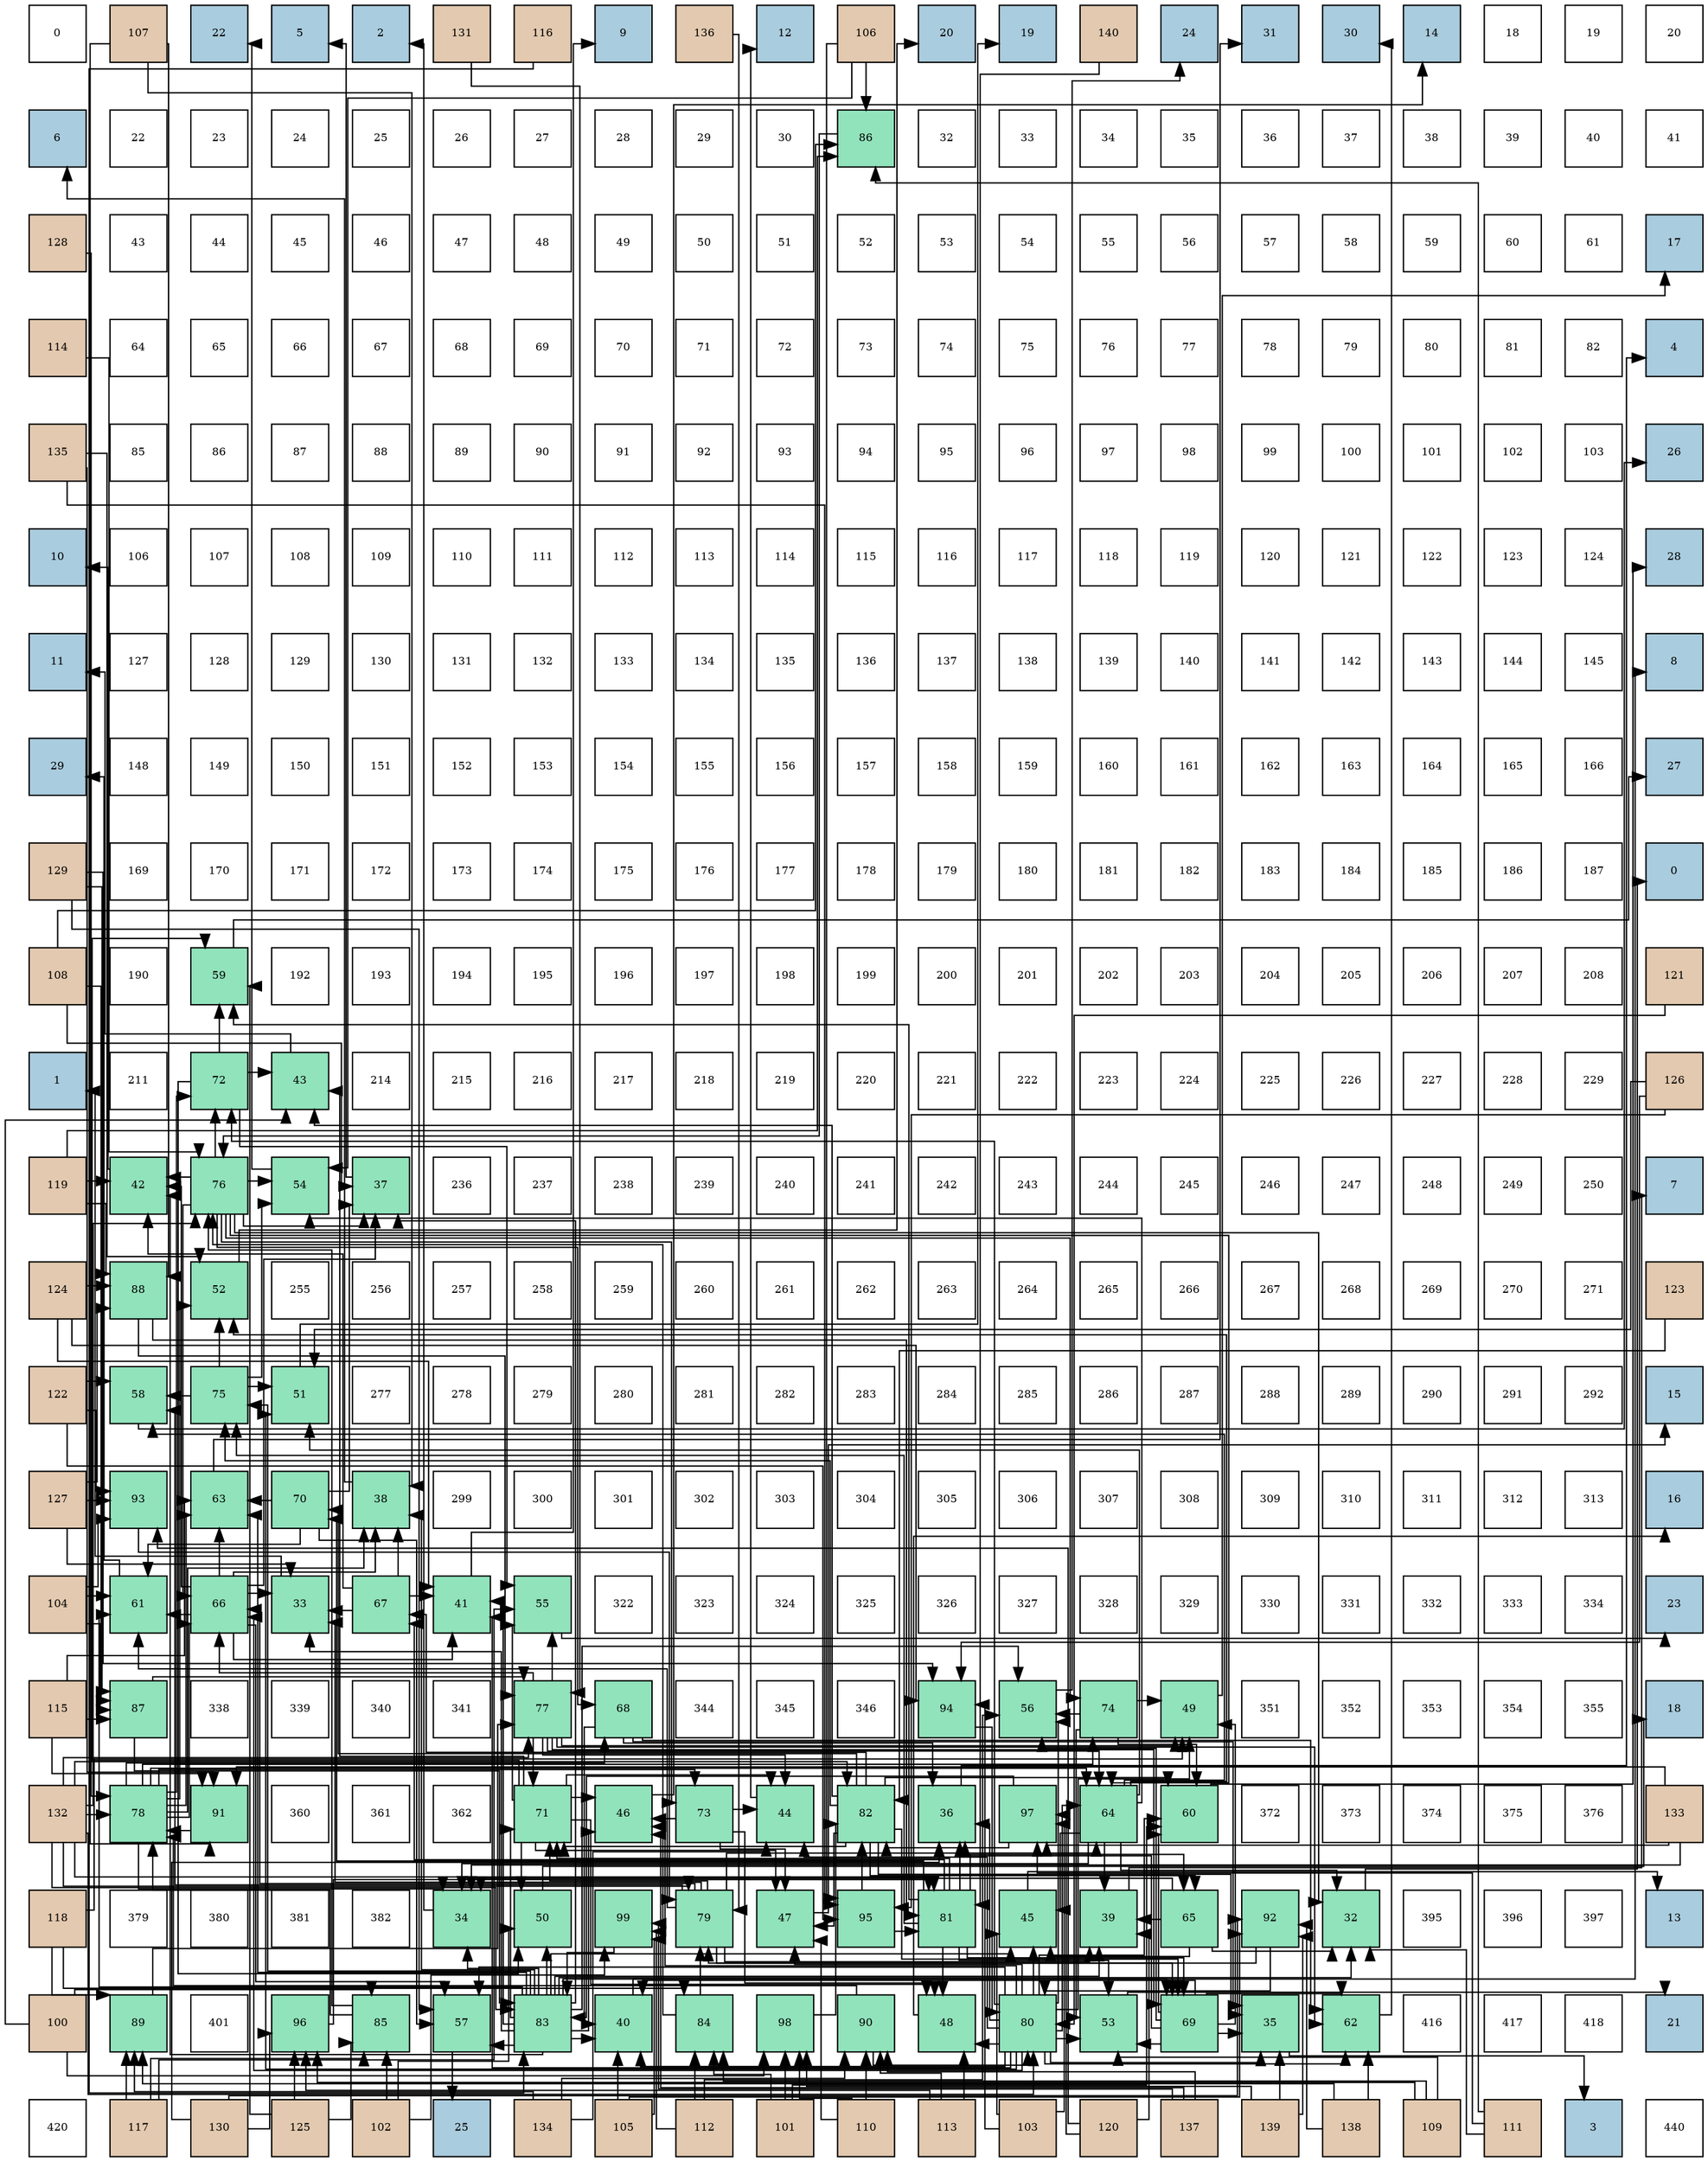 digraph layout{
 rankdir=TB;
 splines=ortho;
 node [style=filled shape=square fixedsize=true width=0.6];
0[label="0", fontsize=8, fillcolor="#ffffff"];
1[label="107", fontsize=8, fillcolor="#e3c9af"];
2[label="22", fontsize=8, fillcolor="#a9ccde"];
3[label="5", fontsize=8, fillcolor="#a9ccde"];
4[label="2", fontsize=8, fillcolor="#a9ccde"];
5[label="131", fontsize=8, fillcolor="#e3c9af"];
6[label="116", fontsize=8, fillcolor="#e3c9af"];
7[label="9", fontsize=8, fillcolor="#a9ccde"];
8[label="136", fontsize=8, fillcolor="#e3c9af"];
9[label="12", fontsize=8, fillcolor="#a9ccde"];
10[label="106", fontsize=8, fillcolor="#e3c9af"];
11[label="20", fontsize=8, fillcolor="#a9ccde"];
12[label="19", fontsize=8, fillcolor="#a9ccde"];
13[label="140", fontsize=8, fillcolor="#e3c9af"];
14[label="24", fontsize=8, fillcolor="#a9ccde"];
15[label="31", fontsize=8, fillcolor="#a9ccde"];
16[label="30", fontsize=8, fillcolor="#a9ccde"];
17[label="14", fontsize=8, fillcolor="#a9ccde"];
18[label="18", fontsize=8, fillcolor="#ffffff"];
19[label="19", fontsize=8, fillcolor="#ffffff"];
20[label="20", fontsize=8, fillcolor="#ffffff"];
21[label="6", fontsize=8, fillcolor="#a9ccde"];
22[label="22", fontsize=8, fillcolor="#ffffff"];
23[label="23", fontsize=8, fillcolor="#ffffff"];
24[label="24", fontsize=8, fillcolor="#ffffff"];
25[label="25", fontsize=8, fillcolor="#ffffff"];
26[label="26", fontsize=8, fillcolor="#ffffff"];
27[label="27", fontsize=8, fillcolor="#ffffff"];
28[label="28", fontsize=8, fillcolor="#ffffff"];
29[label="29", fontsize=8, fillcolor="#ffffff"];
30[label="30", fontsize=8, fillcolor="#ffffff"];
31[label="86", fontsize=8, fillcolor="#91e3bb"];
32[label="32", fontsize=8, fillcolor="#ffffff"];
33[label="33", fontsize=8, fillcolor="#ffffff"];
34[label="34", fontsize=8, fillcolor="#ffffff"];
35[label="35", fontsize=8, fillcolor="#ffffff"];
36[label="36", fontsize=8, fillcolor="#ffffff"];
37[label="37", fontsize=8, fillcolor="#ffffff"];
38[label="38", fontsize=8, fillcolor="#ffffff"];
39[label="39", fontsize=8, fillcolor="#ffffff"];
40[label="40", fontsize=8, fillcolor="#ffffff"];
41[label="41", fontsize=8, fillcolor="#ffffff"];
42[label="128", fontsize=8, fillcolor="#e3c9af"];
43[label="43", fontsize=8, fillcolor="#ffffff"];
44[label="44", fontsize=8, fillcolor="#ffffff"];
45[label="45", fontsize=8, fillcolor="#ffffff"];
46[label="46", fontsize=8, fillcolor="#ffffff"];
47[label="47", fontsize=8, fillcolor="#ffffff"];
48[label="48", fontsize=8, fillcolor="#ffffff"];
49[label="49", fontsize=8, fillcolor="#ffffff"];
50[label="50", fontsize=8, fillcolor="#ffffff"];
51[label="51", fontsize=8, fillcolor="#ffffff"];
52[label="52", fontsize=8, fillcolor="#ffffff"];
53[label="53", fontsize=8, fillcolor="#ffffff"];
54[label="54", fontsize=8, fillcolor="#ffffff"];
55[label="55", fontsize=8, fillcolor="#ffffff"];
56[label="56", fontsize=8, fillcolor="#ffffff"];
57[label="57", fontsize=8, fillcolor="#ffffff"];
58[label="58", fontsize=8, fillcolor="#ffffff"];
59[label="59", fontsize=8, fillcolor="#ffffff"];
60[label="60", fontsize=8, fillcolor="#ffffff"];
61[label="61", fontsize=8, fillcolor="#ffffff"];
62[label="17", fontsize=8, fillcolor="#a9ccde"];
63[label="114", fontsize=8, fillcolor="#e3c9af"];
64[label="64", fontsize=8, fillcolor="#ffffff"];
65[label="65", fontsize=8, fillcolor="#ffffff"];
66[label="66", fontsize=8, fillcolor="#ffffff"];
67[label="67", fontsize=8, fillcolor="#ffffff"];
68[label="68", fontsize=8, fillcolor="#ffffff"];
69[label="69", fontsize=8, fillcolor="#ffffff"];
70[label="70", fontsize=8, fillcolor="#ffffff"];
71[label="71", fontsize=8, fillcolor="#ffffff"];
72[label="72", fontsize=8, fillcolor="#ffffff"];
73[label="73", fontsize=8, fillcolor="#ffffff"];
74[label="74", fontsize=8, fillcolor="#ffffff"];
75[label="75", fontsize=8, fillcolor="#ffffff"];
76[label="76", fontsize=8, fillcolor="#ffffff"];
77[label="77", fontsize=8, fillcolor="#ffffff"];
78[label="78", fontsize=8, fillcolor="#ffffff"];
79[label="79", fontsize=8, fillcolor="#ffffff"];
80[label="80", fontsize=8, fillcolor="#ffffff"];
81[label="81", fontsize=8, fillcolor="#ffffff"];
82[label="82", fontsize=8, fillcolor="#ffffff"];
83[label="4", fontsize=8, fillcolor="#a9ccde"];
84[label="135", fontsize=8, fillcolor="#e3c9af"];
85[label="85", fontsize=8, fillcolor="#ffffff"];
86[label="86", fontsize=8, fillcolor="#ffffff"];
87[label="87", fontsize=8, fillcolor="#ffffff"];
88[label="88", fontsize=8, fillcolor="#ffffff"];
89[label="89", fontsize=8, fillcolor="#ffffff"];
90[label="90", fontsize=8, fillcolor="#ffffff"];
91[label="91", fontsize=8, fillcolor="#ffffff"];
92[label="92", fontsize=8, fillcolor="#ffffff"];
93[label="93", fontsize=8, fillcolor="#ffffff"];
94[label="94", fontsize=8, fillcolor="#ffffff"];
95[label="95", fontsize=8, fillcolor="#ffffff"];
96[label="96", fontsize=8, fillcolor="#ffffff"];
97[label="97", fontsize=8, fillcolor="#ffffff"];
98[label="98", fontsize=8, fillcolor="#ffffff"];
99[label="99", fontsize=8, fillcolor="#ffffff"];
100[label="100", fontsize=8, fillcolor="#ffffff"];
101[label="101", fontsize=8, fillcolor="#ffffff"];
102[label="102", fontsize=8, fillcolor="#ffffff"];
103[label="103", fontsize=8, fillcolor="#ffffff"];
104[label="26", fontsize=8, fillcolor="#a9ccde"];
105[label="10", fontsize=8, fillcolor="#a9ccde"];
106[label="106", fontsize=8, fillcolor="#ffffff"];
107[label="107", fontsize=8, fillcolor="#ffffff"];
108[label="108", fontsize=8, fillcolor="#ffffff"];
109[label="109", fontsize=8, fillcolor="#ffffff"];
110[label="110", fontsize=8, fillcolor="#ffffff"];
111[label="111", fontsize=8, fillcolor="#ffffff"];
112[label="112", fontsize=8, fillcolor="#ffffff"];
113[label="113", fontsize=8, fillcolor="#ffffff"];
114[label="114", fontsize=8, fillcolor="#ffffff"];
115[label="115", fontsize=8, fillcolor="#ffffff"];
116[label="116", fontsize=8, fillcolor="#ffffff"];
117[label="117", fontsize=8, fillcolor="#ffffff"];
118[label="118", fontsize=8, fillcolor="#ffffff"];
119[label="119", fontsize=8, fillcolor="#ffffff"];
120[label="120", fontsize=8, fillcolor="#ffffff"];
121[label="121", fontsize=8, fillcolor="#ffffff"];
122[label="122", fontsize=8, fillcolor="#ffffff"];
123[label="123", fontsize=8, fillcolor="#ffffff"];
124[label="124", fontsize=8, fillcolor="#ffffff"];
125[label="28", fontsize=8, fillcolor="#a9ccde"];
126[label="11", fontsize=8, fillcolor="#a9ccde"];
127[label="127", fontsize=8, fillcolor="#ffffff"];
128[label="128", fontsize=8, fillcolor="#ffffff"];
129[label="129", fontsize=8, fillcolor="#ffffff"];
130[label="130", fontsize=8, fillcolor="#ffffff"];
131[label="131", fontsize=8, fillcolor="#ffffff"];
132[label="132", fontsize=8, fillcolor="#ffffff"];
133[label="133", fontsize=8, fillcolor="#ffffff"];
134[label="134", fontsize=8, fillcolor="#ffffff"];
135[label="135", fontsize=8, fillcolor="#ffffff"];
136[label="136", fontsize=8, fillcolor="#ffffff"];
137[label="137", fontsize=8, fillcolor="#ffffff"];
138[label="138", fontsize=8, fillcolor="#ffffff"];
139[label="139", fontsize=8, fillcolor="#ffffff"];
140[label="140", fontsize=8, fillcolor="#ffffff"];
141[label="141", fontsize=8, fillcolor="#ffffff"];
142[label="142", fontsize=8, fillcolor="#ffffff"];
143[label="143", fontsize=8, fillcolor="#ffffff"];
144[label="144", fontsize=8, fillcolor="#ffffff"];
145[label="145", fontsize=8, fillcolor="#ffffff"];
146[label="8", fontsize=8, fillcolor="#a9ccde"];
147[label="29", fontsize=8, fillcolor="#a9ccde"];
148[label="148", fontsize=8, fillcolor="#ffffff"];
149[label="149", fontsize=8, fillcolor="#ffffff"];
150[label="150", fontsize=8, fillcolor="#ffffff"];
151[label="151", fontsize=8, fillcolor="#ffffff"];
152[label="152", fontsize=8, fillcolor="#ffffff"];
153[label="153", fontsize=8, fillcolor="#ffffff"];
154[label="154", fontsize=8, fillcolor="#ffffff"];
155[label="155", fontsize=8, fillcolor="#ffffff"];
156[label="156", fontsize=8, fillcolor="#ffffff"];
157[label="157", fontsize=8, fillcolor="#ffffff"];
158[label="158", fontsize=8, fillcolor="#ffffff"];
159[label="159", fontsize=8, fillcolor="#ffffff"];
160[label="160", fontsize=8, fillcolor="#ffffff"];
161[label="161", fontsize=8, fillcolor="#ffffff"];
162[label="162", fontsize=8, fillcolor="#ffffff"];
163[label="163", fontsize=8, fillcolor="#ffffff"];
164[label="164", fontsize=8, fillcolor="#ffffff"];
165[label="165", fontsize=8, fillcolor="#ffffff"];
166[label="166", fontsize=8, fillcolor="#ffffff"];
167[label="27", fontsize=8, fillcolor="#a9ccde"];
168[label="129", fontsize=8, fillcolor="#e3c9af"];
169[label="169", fontsize=8, fillcolor="#ffffff"];
170[label="170", fontsize=8, fillcolor="#ffffff"];
171[label="171", fontsize=8, fillcolor="#ffffff"];
172[label="172", fontsize=8, fillcolor="#ffffff"];
173[label="173", fontsize=8, fillcolor="#ffffff"];
174[label="174", fontsize=8, fillcolor="#ffffff"];
175[label="175", fontsize=8, fillcolor="#ffffff"];
176[label="176", fontsize=8, fillcolor="#ffffff"];
177[label="177", fontsize=8, fillcolor="#ffffff"];
178[label="178", fontsize=8, fillcolor="#ffffff"];
179[label="179", fontsize=8, fillcolor="#ffffff"];
180[label="180", fontsize=8, fillcolor="#ffffff"];
181[label="181", fontsize=8, fillcolor="#ffffff"];
182[label="182", fontsize=8, fillcolor="#ffffff"];
183[label="183", fontsize=8, fillcolor="#ffffff"];
184[label="184", fontsize=8, fillcolor="#ffffff"];
185[label="185", fontsize=8, fillcolor="#ffffff"];
186[label="186", fontsize=8, fillcolor="#ffffff"];
187[label="187", fontsize=8, fillcolor="#ffffff"];
188[label="0", fontsize=8, fillcolor="#a9ccde"];
189[label="108", fontsize=8, fillcolor="#e3c9af"];
190[label="190", fontsize=8, fillcolor="#ffffff"];
191[label="59", fontsize=8, fillcolor="#91e3bb"];
192[label="192", fontsize=8, fillcolor="#ffffff"];
193[label="193", fontsize=8, fillcolor="#ffffff"];
194[label="194", fontsize=8, fillcolor="#ffffff"];
195[label="195", fontsize=8, fillcolor="#ffffff"];
196[label="196", fontsize=8, fillcolor="#ffffff"];
197[label="197", fontsize=8, fillcolor="#ffffff"];
198[label="198", fontsize=8, fillcolor="#ffffff"];
199[label="199", fontsize=8, fillcolor="#ffffff"];
200[label="200", fontsize=8, fillcolor="#ffffff"];
201[label="201", fontsize=8, fillcolor="#ffffff"];
202[label="202", fontsize=8, fillcolor="#ffffff"];
203[label="203", fontsize=8, fillcolor="#ffffff"];
204[label="204", fontsize=8, fillcolor="#ffffff"];
205[label="205", fontsize=8, fillcolor="#ffffff"];
206[label="206", fontsize=8, fillcolor="#ffffff"];
207[label="207", fontsize=8, fillcolor="#ffffff"];
208[label="208", fontsize=8, fillcolor="#ffffff"];
209[label="121", fontsize=8, fillcolor="#e3c9af"];
210[label="1", fontsize=8, fillcolor="#a9ccde"];
211[label="211", fontsize=8, fillcolor="#ffffff"];
212[label="72", fontsize=8, fillcolor="#91e3bb"];
213[label="43", fontsize=8, fillcolor="#91e3bb"];
214[label="214", fontsize=8, fillcolor="#ffffff"];
215[label="215", fontsize=8, fillcolor="#ffffff"];
216[label="216", fontsize=8, fillcolor="#ffffff"];
217[label="217", fontsize=8, fillcolor="#ffffff"];
218[label="218", fontsize=8, fillcolor="#ffffff"];
219[label="219", fontsize=8, fillcolor="#ffffff"];
220[label="220", fontsize=8, fillcolor="#ffffff"];
221[label="221", fontsize=8, fillcolor="#ffffff"];
222[label="222", fontsize=8, fillcolor="#ffffff"];
223[label="223", fontsize=8, fillcolor="#ffffff"];
224[label="224", fontsize=8, fillcolor="#ffffff"];
225[label="225", fontsize=8, fillcolor="#ffffff"];
226[label="226", fontsize=8, fillcolor="#ffffff"];
227[label="227", fontsize=8, fillcolor="#ffffff"];
228[label="228", fontsize=8, fillcolor="#ffffff"];
229[label="229", fontsize=8, fillcolor="#ffffff"];
230[label="126", fontsize=8, fillcolor="#e3c9af"];
231[label="119", fontsize=8, fillcolor="#e3c9af"];
232[label="42", fontsize=8, fillcolor="#91e3bb"];
233[label="76", fontsize=8, fillcolor="#91e3bb"];
234[label="54", fontsize=8, fillcolor="#91e3bb"];
235[label="37", fontsize=8, fillcolor="#91e3bb"];
236[label="236", fontsize=8, fillcolor="#ffffff"];
237[label="237", fontsize=8, fillcolor="#ffffff"];
238[label="238", fontsize=8, fillcolor="#ffffff"];
239[label="239", fontsize=8, fillcolor="#ffffff"];
240[label="240", fontsize=8, fillcolor="#ffffff"];
241[label="241", fontsize=8, fillcolor="#ffffff"];
242[label="242", fontsize=8, fillcolor="#ffffff"];
243[label="243", fontsize=8, fillcolor="#ffffff"];
244[label="244", fontsize=8, fillcolor="#ffffff"];
245[label="245", fontsize=8, fillcolor="#ffffff"];
246[label="246", fontsize=8, fillcolor="#ffffff"];
247[label="247", fontsize=8, fillcolor="#ffffff"];
248[label="248", fontsize=8, fillcolor="#ffffff"];
249[label="249", fontsize=8, fillcolor="#ffffff"];
250[label="250", fontsize=8, fillcolor="#ffffff"];
251[label="7", fontsize=8, fillcolor="#a9ccde"];
252[label="124", fontsize=8, fillcolor="#e3c9af"];
253[label="88", fontsize=8, fillcolor="#91e3bb"];
254[label="52", fontsize=8, fillcolor="#91e3bb"];
255[label="255", fontsize=8, fillcolor="#ffffff"];
256[label="256", fontsize=8, fillcolor="#ffffff"];
257[label="257", fontsize=8, fillcolor="#ffffff"];
258[label="258", fontsize=8, fillcolor="#ffffff"];
259[label="259", fontsize=8, fillcolor="#ffffff"];
260[label="260", fontsize=8, fillcolor="#ffffff"];
261[label="261", fontsize=8, fillcolor="#ffffff"];
262[label="262", fontsize=8, fillcolor="#ffffff"];
263[label="263", fontsize=8, fillcolor="#ffffff"];
264[label="264", fontsize=8, fillcolor="#ffffff"];
265[label="265", fontsize=8, fillcolor="#ffffff"];
266[label="266", fontsize=8, fillcolor="#ffffff"];
267[label="267", fontsize=8, fillcolor="#ffffff"];
268[label="268", fontsize=8, fillcolor="#ffffff"];
269[label="269", fontsize=8, fillcolor="#ffffff"];
270[label="270", fontsize=8, fillcolor="#ffffff"];
271[label="271", fontsize=8, fillcolor="#ffffff"];
272[label="123", fontsize=8, fillcolor="#e3c9af"];
273[label="122", fontsize=8, fillcolor="#e3c9af"];
274[label="58", fontsize=8, fillcolor="#91e3bb"];
275[label="75", fontsize=8, fillcolor="#91e3bb"];
276[label="51", fontsize=8, fillcolor="#91e3bb"];
277[label="277", fontsize=8, fillcolor="#ffffff"];
278[label="278", fontsize=8, fillcolor="#ffffff"];
279[label="279", fontsize=8, fillcolor="#ffffff"];
280[label="280", fontsize=8, fillcolor="#ffffff"];
281[label="281", fontsize=8, fillcolor="#ffffff"];
282[label="282", fontsize=8, fillcolor="#ffffff"];
283[label="283", fontsize=8, fillcolor="#ffffff"];
284[label="284", fontsize=8, fillcolor="#ffffff"];
285[label="285", fontsize=8, fillcolor="#ffffff"];
286[label="286", fontsize=8, fillcolor="#ffffff"];
287[label="287", fontsize=8, fillcolor="#ffffff"];
288[label="288", fontsize=8, fillcolor="#ffffff"];
289[label="289", fontsize=8, fillcolor="#ffffff"];
290[label="290", fontsize=8, fillcolor="#ffffff"];
291[label="291", fontsize=8, fillcolor="#ffffff"];
292[label="292", fontsize=8, fillcolor="#ffffff"];
293[label="15", fontsize=8, fillcolor="#a9ccde"];
294[label="127", fontsize=8, fillcolor="#e3c9af"];
295[label="93", fontsize=8, fillcolor="#91e3bb"];
296[label="63", fontsize=8, fillcolor="#91e3bb"];
297[label="70", fontsize=8, fillcolor="#91e3bb"];
298[label="38", fontsize=8, fillcolor="#91e3bb"];
299[label="299", fontsize=8, fillcolor="#ffffff"];
300[label="300", fontsize=8, fillcolor="#ffffff"];
301[label="301", fontsize=8, fillcolor="#ffffff"];
302[label="302", fontsize=8, fillcolor="#ffffff"];
303[label="303", fontsize=8, fillcolor="#ffffff"];
304[label="304", fontsize=8, fillcolor="#ffffff"];
305[label="305", fontsize=8, fillcolor="#ffffff"];
306[label="306", fontsize=8, fillcolor="#ffffff"];
307[label="307", fontsize=8, fillcolor="#ffffff"];
308[label="308", fontsize=8, fillcolor="#ffffff"];
309[label="309", fontsize=8, fillcolor="#ffffff"];
310[label="310", fontsize=8, fillcolor="#ffffff"];
311[label="311", fontsize=8, fillcolor="#ffffff"];
312[label="312", fontsize=8, fillcolor="#ffffff"];
313[label="313", fontsize=8, fillcolor="#ffffff"];
314[label="16", fontsize=8, fillcolor="#a9ccde"];
315[label="104", fontsize=8, fillcolor="#e3c9af"];
316[label="61", fontsize=8, fillcolor="#91e3bb"];
317[label="66", fontsize=8, fillcolor="#91e3bb"];
318[label="33", fontsize=8, fillcolor="#91e3bb"];
319[label="67", fontsize=8, fillcolor="#91e3bb"];
320[label="41", fontsize=8, fillcolor="#91e3bb"];
321[label="55", fontsize=8, fillcolor="#91e3bb"];
322[label="322", fontsize=8, fillcolor="#ffffff"];
323[label="323", fontsize=8, fillcolor="#ffffff"];
324[label="324", fontsize=8, fillcolor="#ffffff"];
325[label="325", fontsize=8, fillcolor="#ffffff"];
326[label="326", fontsize=8, fillcolor="#ffffff"];
327[label="327", fontsize=8, fillcolor="#ffffff"];
328[label="328", fontsize=8, fillcolor="#ffffff"];
329[label="329", fontsize=8, fillcolor="#ffffff"];
330[label="330", fontsize=8, fillcolor="#ffffff"];
331[label="331", fontsize=8, fillcolor="#ffffff"];
332[label="332", fontsize=8, fillcolor="#ffffff"];
333[label="333", fontsize=8, fillcolor="#ffffff"];
334[label="334", fontsize=8, fillcolor="#ffffff"];
335[label="23", fontsize=8, fillcolor="#a9ccde"];
336[label="115", fontsize=8, fillcolor="#e3c9af"];
337[label="87", fontsize=8, fillcolor="#91e3bb"];
338[label="338", fontsize=8, fillcolor="#ffffff"];
339[label="339", fontsize=8, fillcolor="#ffffff"];
340[label="340", fontsize=8, fillcolor="#ffffff"];
341[label="341", fontsize=8, fillcolor="#ffffff"];
342[label="77", fontsize=8, fillcolor="#91e3bb"];
343[label="68", fontsize=8, fillcolor="#91e3bb"];
344[label="344", fontsize=8, fillcolor="#ffffff"];
345[label="345", fontsize=8, fillcolor="#ffffff"];
346[label="346", fontsize=8, fillcolor="#ffffff"];
347[label="94", fontsize=8, fillcolor="#91e3bb"];
348[label="56", fontsize=8, fillcolor="#91e3bb"];
349[label="74", fontsize=8, fillcolor="#91e3bb"];
350[label="49", fontsize=8, fillcolor="#91e3bb"];
351[label="351", fontsize=8, fillcolor="#ffffff"];
352[label="352", fontsize=8, fillcolor="#ffffff"];
353[label="353", fontsize=8, fillcolor="#ffffff"];
354[label="354", fontsize=8, fillcolor="#ffffff"];
355[label="355", fontsize=8, fillcolor="#ffffff"];
356[label="18", fontsize=8, fillcolor="#a9ccde"];
357[label="132", fontsize=8, fillcolor="#e3c9af"];
358[label="78", fontsize=8, fillcolor="#91e3bb"];
359[label="91", fontsize=8, fillcolor="#91e3bb"];
360[label="360", fontsize=8, fillcolor="#ffffff"];
361[label="361", fontsize=8, fillcolor="#ffffff"];
362[label="362", fontsize=8, fillcolor="#ffffff"];
363[label="71", fontsize=8, fillcolor="#91e3bb"];
364[label="46", fontsize=8, fillcolor="#91e3bb"];
365[label="73", fontsize=8, fillcolor="#91e3bb"];
366[label="44", fontsize=8, fillcolor="#91e3bb"];
367[label="82", fontsize=8, fillcolor="#91e3bb"];
368[label="36", fontsize=8, fillcolor="#91e3bb"];
369[label="97", fontsize=8, fillcolor="#91e3bb"];
370[label="64", fontsize=8, fillcolor="#91e3bb"];
371[label="60", fontsize=8, fillcolor="#91e3bb"];
372[label="372", fontsize=8, fillcolor="#ffffff"];
373[label="373", fontsize=8, fillcolor="#ffffff"];
374[label="374", fontsize=8, fillcolor="#ffffff"];
375[label="375", fontsize=8, fillcolor="#ffffff"];
376[label="376", fontsize=8, fillcolor="#ffffff"];
377[label="133", fontsize=8, fillcolor="#e3c9af"];
378[label="118", fontsize=8, fillcolor="#e3c9af"];
379[label="379", fontsize=8, fillcolor="#ffffff"];
380[label="380", fontsize=8, fillcolor="#ffffff"];
381[label="381", fontsize=8, fillcolor="#ffffff"];
382[label="382", fontsize=8, fillcolor="#ffffff"];
383[label="34", fontsize=8, fillcolor="#91e3bb"];
384[label="50", fontsize=8, fillcolor="#91e3bb"];
385[label="99", fontsize=8, fillcolor="#91e3bb"];
386[label="79", fontsize=8, fillcolor="#91e3bb"];
387[label="47", fontsize=8, fillcolor="#91e3bb"];
388[label="95", fontsize=8, fillcolor="#91e3bb"];
389[label="81", fontsize=8, fillcolor="#91e3bb"];
390[label="45", fontsize=8, fillcolor="#91e3bb"];
391[label="39", fontsize=8, fillcolor="#91e3bb"];
392[label="65", fontsize=8, fillcolor="#91e3bb"];
393[label="92", fontsize=8, fillcolor="#91e3bb"];
394[label="32", fontsize=8, fillcolor="#91e3bb"];
395[label="395", fontsize=8, fillcolor="#ffffff"];
396[label="396", fontsize=8, fillcolor="#ffffff"];
397[label="397", fontsize=8, fillcolor="#ffffff"];
398[label="13", fontsize=8, fillcolor="#a9ccde"];
399[label="100", fontsize=8, fillcolor="#e3c9af"];
400[label="89", fontsize=8, fillcolor="#91e3bb"];
401[label="401", fontsize=8, fillcolor="#ffffff"];
402[label="96", fontsize=8, fillcolor="#91e3bb"];
403[label="85", fontsize=8, fillcolor="#91e3bb"];
404[label="57", fontsize=8, fillcolor="#91e3bb"];
405[label="83", fontsize=8, fillcolor="#91e3bb"];
406[label="40", fontsize=8, fillcolor="#91e3bb"];
407[label="84", fontsize=8, fillcolor="#91e3bb"];
408[label="98", fontsize=8, fillcolor="#91e3bb"];
409[label="90", fontsize=8, fillcolor="#91e3bb"];
410[label="48", fontsize=8, fillcolor="#91e3bb"];
411[label="80", fontsize=8, fillcolor="#91e3bb"];
412[label="53", fontsize=8, fillcolor="#91e3bb"];
413[label="69", fontsize=8, fillcolor="#91e3bb"];
414[label="35", fontsize=8, fillcolor="#91e3bb"];
415[label="62", fontsize=8, fillcolor="#91e3bb"];
416[label="416", fontsize=8, fillcolor="#ffffff"];
417[label="417", fontsize=8, fillcolor="#ffffff"];
418[label="418", fontsize=8, fillcolor="#ffffff"];
419[label="21", fontsize=8, fillcolor="#a9ccde"];
420[label="420", fontsize=8, fillcolor="#ffffff"];
421[label="117", fontsize=8, fillcolor="#e3c9af"];
422[label="130", fontsize=8, fillcolor="#e3c9af"];
423[label="125", fontsize=8, fillcolor="#e3c9af"];
424[label="102", fontsize=8, fillcolor="#e3c9af"];
425[label="25", fontsize=8, fillcolor="#a9ccde"];
426[label="134", fontsize=8, fillcolor="#e3c9af"];
427[label="105", fontsize=8, fillcolor="#e3c9af"];
428[label="112", fontsize=8, fillcolor="#e3c9af"];
429[label="101", fontsize=8, fillcolor="#e3c9af"];
430[label="110", fontsize=8, fillcolor="#e3c9af"];
431[label="113", fontsize=8, fillcolor="#e3c9af"];
432[label="103", fontsize=8, fillcolor="#e3c9af"];
433[label="120", fontsize=8, fillcolor="#e3c9af"];
434[label="137", fontsize=8, fillcolor="#e3c9af"];
435[label="139", fontsize=8, fillcolor="#e3c9af"];
436[label="138", fontsize=8, fillcolor="#e3c9af"];
437[label="109", fontsize=8, fillcolor="#e3c9af"];
438[label="111", fontsize=8, fillcolor="#e3c9af"];
439[label="3", fontsize=8, fillcolor="#a9ccde"];
440[label="440", fontsize=8, fillcolor="#ffffff"];
edge [constraint=false, style=vis];394 -> 188;
318 -> 210;
383 -> 4;
414 -> 439;
368 -> 83;
235 -> 3;
298 -> 21;
391 -> 251;
406 -> 146;
320 -> 7;
232 -> 105;
213 -> 126;
366 -> 9;
390 -> 398;
364 -> 17;
387 -> 293;
410 -> 314;
350 -> 62;
384 -> 356;
276 -> 12;
254 -> 11;
412 -> 419;
234 -> 2;
321 -> 335;
348 -> 14;
404 -> 425;
274 -> 104;
191 -> 167;
371 -> 125;
316 -> 147;
415 -> 16;
296 -> 15;
370 -> 394;
370 -> 383;
370 -> 391;
370 -> 390;
370 -> 276;
370 -> 254;
370 -> 234;
370 -> 274;
392 -> 394;
392 -> 383;
392 -> 391;
392 -> 390;
317 -> 318;
317 -> 235;
317 -> 298;
317 -> 320;
317 -> 232;
317 -> 404;
317 -> 316;
317 -> 296;
319 -> 318;
319 -> 298;
319 -> 320;
319 -> 232;
343 -> 414;
343 -> 368;
343 -> 406;
343 -> 415;
413 -> 414;
413 -> 368;
413 -> 406;
413 -> 350;
413 -> 412;
413 -> 348;
413 -> 371;
413 -> 415;
297 -> 235;
297 -> 404;
297 -> 316;
297 -> 296;
363 -> 213;
363 -> 366;
363 -> 364;
363 -> 387;
363 -> 410;
363 -> 384;
363 -> 321;
363 -> 191;
212 -> 213;
212 -> 384;
212 -> 321;
212 -> 191;
365 -> 366;
365 -> 364;
365 -> 387;
365 -> 410;
349 -> 350;
349 -> 412;
349 -> 348;
349 -> 371;
275 -> 276;
275 -> 254;
275 -> 234;
275 -> 274;
233 -> 394;
233 -> 235;
233 -> 232;
233 -> 234;
233 -> 370;
233 -> 317;
233 -> 343;
233 -> 212;
233 -> 365;
233 -> 349;
342 -> 366;
342 -> 350;
342 -> 321;
342 -> 415;
342 -> 370;
342 -> 317;
342 -> 413;
342 -> 363;
358 -> 383;
358 -> 298;
358 -> 254;
358 -> 296;
358 -> 370;
358 -> 317;
358 -> 343;
358 -> 212;
358 -> 365;
358 -> 349;
386 -> 318;
386 -> 391;
386 -> 274;
386 -> 316;
386 -> 370;
386 -> 317;
386 -> 413;
386 -> 363;
411 -> 414;
411 -> 368;
411 -> 406;
411 -> 320;
411 -> 366;
411 -> 390;
411 -> 364;
411 -> 387;
411 -> 410;
411 -> 350;
411 -> 276;
411 -> 412;
411 -> 348;
411 -> 404;
411 -> 371;
411 -> 415;
411 -> 370;
411 -> 317;
411 -> 212;
389 -> 368;
389 -> 410;
389 -> 412;
389 -> 191;
389 -> 392;
389 -> 319;
389 -> 413;
389 -> 297;
389 -> 363;
389 -> 275;
367 -> 414;
367 -> 213;
367 -> 387;
367 -> 371;
367 -> 392;
367 -> 319;
367 -> 413;
367 -> 297;
367 -> 363;
367 -> 275;
405 -> 394;
405 -> 318;
405 -> 383;
405 -> 235;
405 -> 298;
405 -> 391;
405 -> 406;
405 -> 320;
405 -> 232;
405 -> 390;
405 -> 364;
405 -> 384;
405 -> 348;
405 -> 404;
405 -> 316;
405 -> 296;
405 -> 413;
405 -> 363;
405 -> 275;
407 -> 233;
407 -> 386;
403 -> 233;
403 -> 358;
31 -> 233;
337 -> 342;
337 -> 405;
253 -> 342;
253 -> 389;
400 -> 342;
409 -> 358;
409 -> 411;
359 -> 358;
393 -> 386;
393 -> 411;
295 -> 386;
347 -> 411;
388 -> 389;
388 -> 367;
402 -> 389;
369 -> 367;
369 -> 405;
408 -> 367;
385 -> 405;
399 -> 213;
399 -> 403;
399 -> 408;
429 -> 371;
429 -> 407;
429 -> 408;
424 -> 384;
424 -> 403;
424 -> 385;
432 -> 390;
432 -> 347;
432 -> 369;
315 -> 316;
315 -> 337;
315 -> 295;
427 -> 406;
427 -> 393;
427 -> 385;
10 -> 234;
10 -> 31;
10 -> 388;
1 -> 298;
1 -> 253;
1 -> 359;
189 -> 235;
189 -> 31;
189 -> 337;
437 -> 412;
437 -> 407;
437 -> 402;
430 -> 387;
430 -> 409;
430 -> 408;
438 -> 394;
438 -> 31;
438 -> 369;
428 -> 348;
428 -> 407;
428 -> 385;
431 -> 410;
431 -> 409;
431 -> 402;
63 -> 233;
336 -> 296;
336 -> 337;
336 -> 359;
6 -> 405;
421 -> 321;
421 -> 403;
421 -> 400;
378 -> 350;
378 -> 407;
378 -> 400;
231 -> 232;
231 -> 31;
231 -> 253;
433 -> 391;
433 -> 295;
433 -> 369;
209 -> 411;
273 -> 274;
273 -> 295;
273 -> 388;
272 -> 367;
252 -> 320;
252 -> 253;
252 -> 347;
423 -> 191;
423 -> 403;
423 -> 402;
230 -> 276;
230 -> 347;
230 -> 388;
294 -> 318;
294 -> 253;
294 -> 295;
42 -> 358;
168 -> 404;
168 -> 337;
168 -> 347;
422 -> 368;
422 -> 393;
422 -> 402;
5 -> 342;
357 -> 233;
357 -> 342;
357 -> 358;
357 -> 386;
357 -> 411;
357 -> 389;
357 -> 367;
357 -> 405;
377 -> 383;
377 -> 359;
377 -> 369;
426 -> 366;
426 -> 400;
426 -> 409;
84 -> 254;
84 -> 359;
84 -> 388;
8 -> 386;
434 -> 364;
434 -> 409;
434 -> 385;
436 -> 415;
436 -> 400;
436 -> 393;
435 -> 414;
435 -> 393;
435 -> 408;
13 -> 389;
edge [constraint=true, style=invis];
0 -> 21 -> 42 -> 63 -> 84 -> 105 -> 126 -> 147 -> 168 -> 189 -> 210 -> 231 -> 252 -> 273 -> 294 -> 315 -> 336 -> 357 -> 378 -> 399 -> 420;
1 -> 22 -> 43 -> 64 -> 85 -> 106 -> 127 -> 148 -> 169 -> 190 -> 211 -> 232 -> 253 -> 274 -> 295 -> 316 -> 337 -> 358 -> 379 -> 400 -> 421;
2 -> 23 -> 44 -> 65 -> 86 -> 107 -> 128 -> 149 -> 170 -> 191 -> 212 -> 233 -> 254 -> 275 -> 296 -> 317 -> 338 -> 359 -> 380 -> 401 -> 422;
3 -> 24 -> 45 -> 66 -> 87 -> 108 -> 129 -> 150 -> 171 -> 192 -> 213 -> 234 -> 255 -> 276 -> 297 -> 318 -> 339 -> 360 -> 381 -> 402 -> 423;
4 -> 25 -> 46 -> 67 -> 88 -> 109 -> 130 -> 151 -> 172 -> 193 -> 214 -> 235 -> 256 -> 277 -> 298 -> 319 -> 340 -> 361 -> 382 -> 403 -> 424;
5 -> 26 -> 47 -> 68 -> 89 -> 110 -> 131 -> 152 -> 173 -> 194 -> 215 -> 236 -> 257 -> 278 -> 299 -> 320 -> 341 -> 362 -> 383 -> 404 -> 425;
6 -> 27 -> 48 -> 69 -> 90 -> 111 -> 132 -> 153 -> 174 -> 195 -> 216 -> 237 -> 258 -> 279 -> 300 -> 321 -> 342 -> 363 -> 384 -> 405 -> 426;
7 -> 28 -> 49 -> 70 -> 91 -> 112 -> 133 -> 154 -> 175 -> 196 -> 217 -> 238 -> 259 -> 280 -> 301 -> 322 -> 343 -> 364 -> 385 -> 406 -> 427;
8 -> 29 -> 50 -> 71 -> 92 -> 113 -> 134 -> 155 -> 176 -> 197 -> 218 -> 239 -> 260 -> 281 -> 302 -> 323 -> 344 -> 365 -> 386 -> 407 -> 428;
9 -> 30 -> 51 -> 72 -> 93 -> 114 -> 135 -> 156 -> 177 -> 198 -> 219 -> 240 -> 261 -> 282 -> 303 -> 324 -> 345 -> 366 -> 387 -> 408 -> 429;
10 -> 31 -> 52 -> 73 -> 94 -> 115 -> 136 -> 157 -> 178 -> 199 -> 220 -> 241 -> 262 -> 283 -> 304 -> 325 -> 346 -> 367 -> 388 -> 409 -> 430;
11 -> 32 -> 53 -> 74 -> 95 -> 116 -> 137 -> 158 -> 179 -> 200 -> 221 -> 242 -> 263 -> 284 -> 305 -> 326 -> 347 -> 368 -> 389 -> 410 -> 431;
12 -> 33 -> 54 -> 75 -> 96 -> 117 -> 138 -> 159 -> 180 -> 201 -> 222 -> 243 -> 264 -> 285 -> 306 -> 327 -> 348 -> 369 -> 390 -> 411 -> 432;
13 -> 34 -> 55 -> 76 -> 97 -> 118 -> 139 -> 160 -> 181 -> 202 -> 223 -> 244 -> 265 -> 286 -> 307 -> 328 -> 349 -> 370 -> 391 -> 412 -> 433;
14 -> 35 -> 56 -> 77 -> 98 -> 119 -> 140 -> 161 -> 182 -> 203 -> 224 -> 245 -> 266 -> 287 -> 308 -> 329 -> 350 -> 371 -> 392 -> 413 -> 434;
15 -> 36 -> 57 -> 78 -> 99 -> 120 -> 141 -> 162 -> 183 -> 204 -> 225 -> 246 -> 267 -> 288 -> 309 -> 330 -> 351 -> 372 -> 393 -> 414 -> 435;
16 -> 37 -> 58 -> 79 -> 100 -> 121 -> 142 -> 163 -> 184 -> 205 -> 226 -> 247 -> 268 -> 289 -> 310 -> 331 -> 352 -> 373 -> 394 -> 415 -> 436;
17 -> 38 -> 59 -> 80 -> 101 -> 122 -> 143 -> 164 -> 185 -> 206 -> 227 -> 248 -> 269 -> 290 -> 311 -> 332 -> 353 -> 374 -> 395 -> 416 -> 437;
18 -> 39 -> 60 -> 81 -> 102 -> 123 -> 144 -> 165 -> 186 -> 207 -> 228 -> 249 -> 270 -> 291 -> 312 -> 333 -> 354 -> 375 -> 396 -> 417 -> 438;
19 -> 40 -> 61 -> 82 -> 103 -> 124 -> 145 -> 166 -> 187 -> 208 -> 229 -> 250 -> 271 -> 292 -> 313 -> 334 -> 355 -> 376 -> 397 -> 418 -> 439;
20 -> 41 -> 62 -> 83 -> 104 -> 125 -> 146 -> 167 -> 188 -> 209 -> 230 -> 251 -> 272 -> 293 -> 314 -> 335 -> 356 -> 377 -> 398 -> 419 -> 440;
rank = same {0 -> 1 -> 2 -> 3 -> 4 -> 5 -> 6 -> 7 -> 8 -> 9 -> 10 -> 11 -> 12 -> 13 -> 14 -> 15 -> 16 -> 17 -> 18 -> 19 -> 20};
rank = same {21 -> 22 -> 23 -> 24 -> 25 -> 26 -> 27 -> 28 -> 29 -> 30 -> 31 -> 32 -> 33 -> 34 -> 35 -> 36 -> 37 -> 38 -> 39 -> 40 -> 41};
rank = same {42 -> 43 -> 44 -> 45 -> 46 -> 47 -> 48 -> 49 -> 50 -> 51 -> 52 -> 53 -> 54 -> 55 -> 56 -> 57 -> 58 -> 59 -> 60 -> 61 -> 62};
rank = same {63 -> 64 -> 65 -> 66 -> 67 -> 68 -> 69 -> 70 -> 71 -> 72 -> 73 -> 74 -> 75 -> 76 -> 77 -> 78 -> 79 -> 80 -> 81 -> 82 -> 83};
rank = same {84 -> 85 -> 86 -> 87 -> 88 -> 89 -> 90 -> 91 -> 92 -> 93 -> 94 -> 95 -> 96 -> 97 -> 98 -> 99 -> 100 -> 101 -> 102 -> 103 -> 104};
rank = same {105 -> 106 -> 107 -> 108 -> 109 -> 110 -> 111 -> 112 -> 113 -> 114 -> 115 -> 116 -> 117 -> 118 -> 119 -> 120 -> 121 -> 122 -> 123 -> 124 -> 125};
rank = same {126 -> 127 -> 128 -> 129 -> 130 -> 131 -> 132 -> 133 -> 134 -> 135 -> 136 -> 137 -> 138 -> 139 -> 140 -> 141 -> 142 -> 143 -> 144 -> 145 -> 146};
rank = same {147 -> 148 -> 149 -> 150 -> 151 -> 152 -> 153 -> 154 -> 155 -> 156 -> 157 -> 158 -> 159 -> 160 -> 161 -> 162 -> 163 -> 164 -> 165 -> 166 -> 167};
rank = same {168 -> 169 -> 170 -> 171 -> 172 -> 173 -> 174 -> 175 -> 176 -> 177 -> 178 -> 179 -> 180 -> 181 -> 182 -> 183 -> 184 -> 185 -> 186 -> 187 -> 188};
rank = same {189 -> 190 -> 191 -> 192 -> 193 -> 194 -> 195 -> 196 -> 197 -> 198 -> 199 -> 200 -> 201 -> 202 -> 203 -> 204 -> 205 -> 206 -> 207 -> 208 -> 209};
rank = same {210 -> 211 -> 212 -> 213 -> 214 -> 215 -> 216 -> 217 -> 218 -> 219 -> 220 -> 221 -> 222 -> 223 -> 224 -> 225 -> 226 -> 227 -> 228 -> 229 -> 230};
rank = same {231 -> 232 -> 233 -> 234 -> 235 -> 236 -> 237 -> 238 -> 239 -> 240 -> 241 -> 242 -> 243 -> 244 -> 245 -> 246 -> 247 -> 248 -> 249 -> 250 -> 251};
rank = same {252 -> 253 -> 254 -> 255 -> 256 -> 257 -> 258 -> 259 -> 260 -> 261 -> 262 -> 263 -> 264 -> 265 -> 266 -> 267 -> 268 -> 269 -> 270 -> 271 -> 272};
rank = same {273 -> 274 -> 275 -> 276 -> 277 -> 278 -> 279 -> 280 -> 281 -> 282 -> 283 -> 284 -> 285 -> 286 -> 287 -> 288 -> 289 -> 290 -> 291 -> 292 -> 293};
rank = same {294 -> 295 -> 296 -> 297 -> 298 -> 299 -> 300 -> 301 -> 302 -> 303 -> 304 -> 305 -> 306 -> 307 -> 308 -> 309 -> 310 -> 311 -> 312 -> 313 -> 314};
rank = same {315 -> 316 -> 317 -> 318 -> 319 -> 320 -> 321 -> 322 -> 323 -> 324 -> 325 -> 326 -> 327 -> 328 -> 329 -> 330 -> 331 -> 332 -> 333 -> 334 -> 335};
rank = same {336 -> 337 -> 338 -> 339 -> 340 -> 341 -> 342 -> 343 -> 344 -> 345 -> 346 -> 347 -> 348 -> 349 -> 350 -> 351 -> 352 -> 353 -> 354 -> 355 -> 356};
rank = same {357 -> 358 -> 359 -> 360 -> 361 -> 362 -> 363 -> 364 -> 365 -> 366 -> 367 -> 368 -> 369 -> 370 -> 371 -> 372 -> 373 -> 374 -> 375 -> 376 -> 377};
rank = same {378 -> 379 -> 380 -> 381 -> 382 -> 383 -> 384 -> 385 -> 386 -> 387 -> 388 -> 389 -> 390 -> 391 -> 392 -> 393 -> 394 -> 395 -> 396 -> 397 -> 398};
rank = same {399 -> 400 -> 401 -> 402 -> 403 -> 404 -> 405 -> 406 -> 407 -> 408 -> 409 -> 410 -> 411 -> 412 -> 413 -> 414 -> 415 -> 416 -> 417 -> 418 -> 419};
rank = same {420 -> 421 -> 422 -> 423 -> 424 -> 425 -> 426 -> 427 -> 428 -> 429 -> 430 -> 431 -> 432 -> 433 -> 434 -> 435 -> 436 -> 437 -> 438 -> 439 -> 440};
}